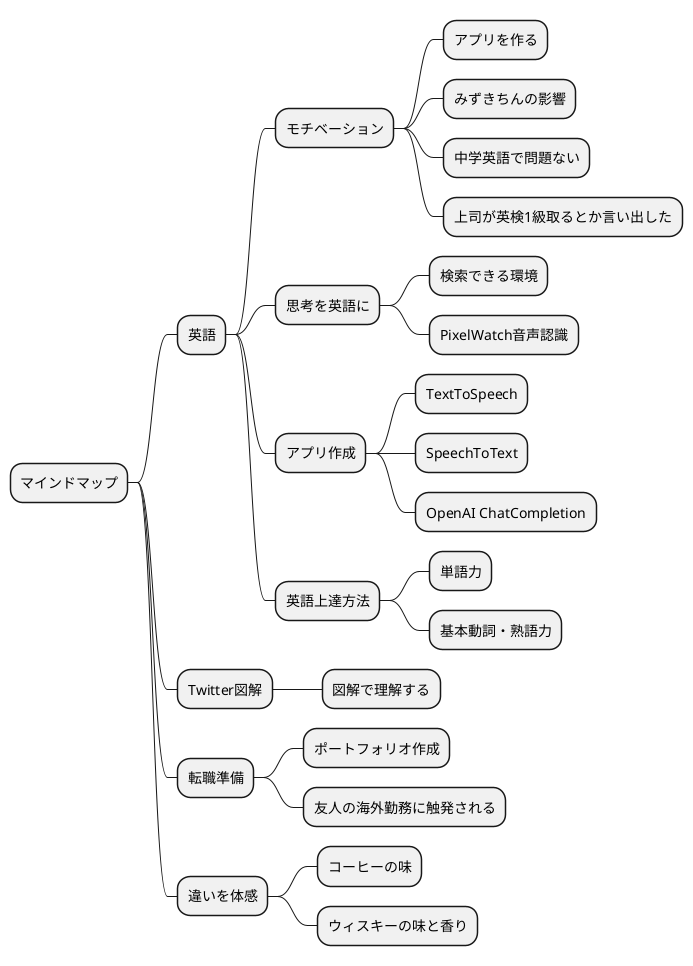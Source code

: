 @startmindmap
!define AWESOME mindmap
!define AWESOME_COLOR #E06666
!define GOOD mindmap
!define GOOD_COLOR #6AA84F
!define INFO mindmap
!define INFO_COLOR #3C78D8
!define MINOR mindmap
!define MINOR_COLOR #674EA7

* マインドマップ
** 英語
*** モチベーション
**** アプリを作る
**** みずきちんの影響
**** 中学英語で問題ない
**** 上司が英検1級取るとか言い出した
*** 思考を英語に
**** 検索できる環境
**** PixelWatch音声認識
*** アプリ作成
**** TextToSpeech
**** SpeechToText
**** OpenAI ChatCompletion
*** 英語上達方法
**** 単語力
**** 基本動詞・熟語力
** Twitter図解
*** 図解で理解する
** 転職準備
*** ポートフォリオ作成
*** 友人の海外勤務に触発される
** 違いを体感
*** コーヒーの味
*** ウィスキーの味と香り
@endmindmap

